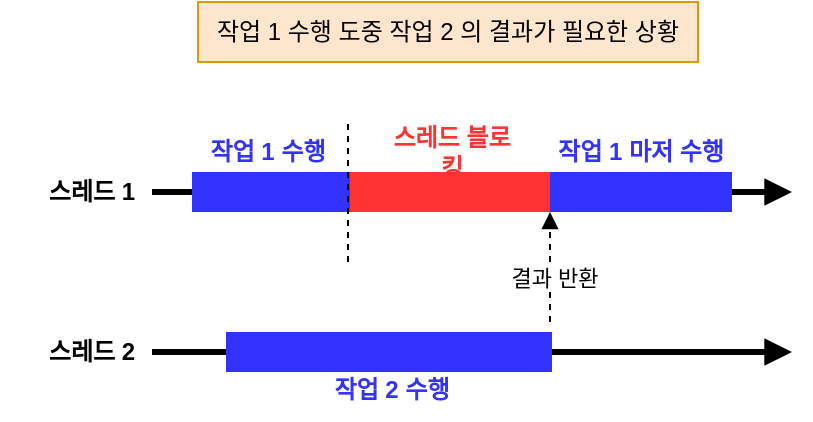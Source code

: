 <mxfile version="26.0.16">
  <diagram name="Page-1" id="5SsFjIwV7MpsUS-XN4f8">
    <mxGraphModel dx="1114" dy="878" grid="1" gridSize="10" guides="1" tooltips="1" connect="1" arrows="1" fold="1" page="1" pageScale="1" pageWidth="827" pageHeight="1169" math="0" shadow="0">
      <root>
        <mxCell id="0" />
        <mxCell id="1" parent="0" />
        <mxCell id="g_ShcOrAThYf8HCXq4l5-1" value="" style="endArrow=block;html=1;rounded=0;endFill=1;strokeWidth=3;" edge="1" parent="1" source="g_ShcOrAThYf8HCXq4l5-24">
          <mxGeometry width="50" height="50" relative="1" as="geometry">
            <mxPoint x="130" y="155" as="sourcePoint" />
            <mxPoint x="450" y="155" as="targetPoint" />
          </mxGeometry>
        </mxCell>
        <mxCell id="g_ShcOrAThYf8HCXq4l5-5" value="" style="endArrow=block;html=1;rounded=0;endFill=1;strokeWidth=3;" edge="1" parent="1">
          <mxGeometry width="50" height="50" relative="1" as="geometry">
            <mxPoint x="130" y="235" as="sourcePoint" />
            <mxPoint x="450" y="235" as="targetPoint" />
          </mxGeometry>
        </mxCell>
        <mxCell id="g_ShcOrAThYf8HCXq4l5-8" value="작업 1 수행 도중 작업 2 의 결과가 필요한 상황" style="text;html=1;align=center;verticalAlign=middle;whiteSpace=wrap;rounded=0;fillColor=#ffe6cc;strokeColor=#d79b00;" vertex="1" parent="1">
          <mxGeometry x="153" y="60" width="250" height="30" as="geometry" />
        </mxCell>
        <mxCell id="g_ShcOrAThYf8HCXq4l5-14" value="" style="rounded=0;whiteSpace=wrap;html=1;fillColor=#3333FF;strokeColor=none;" vertex="1" parent="1">
          <mxGeometry x="167" y="225" width="163" height="20" as="geometry" />
        </mxCell>
        <mxCell id="g_ShcOrAThYf8HCXq4l5-15" value="작업 2 수행" style="text;html=1;align=center;verticalAlign=middle;whiteSpace=wrap;rounded=0;fontColor=#3333FF;fontStyle=1" vertex="1" parent="1">
          <mxGeometry x="219.5" y="239" width="60" height="30" as="geometry" />
        </mxCell>
        <mxCell id="g_ShcOrAThYf8HCXq4l5-16" value="" style="endArrow=none;html=1;rounded=0;endFill=1;strokeWidth=3;startFill=0;" edge="1" parent="1" target="g_ShcOrAThYf8HCXq4l5-17">
          <mxGeometry width="50" height="50" relative="1" as="geometry">
            <mxPoint x="130" y="155" as="sourcePoint" />
            <mxPoint x="450" y="155" as="targetPoint" />
          </mxGeometry>
        </mxCell>
        <mxCell id="g_ShcOrAThYf8HCXq4l5-17" value="" style="rounded=0;whiteSpace=wrap;html=1;fillColor=#3333FF;strokeColor=none;" vertex="1" parent="1">
          <mxGeometry x="150" y="145" width="80" height="20" as="geometry" />
        </mxCell>
        <mxCell id="g_ShcOrAThYf8HCXq4l5-18" value="작업 1 수행" style="text;html=1;align=center;verticalAlign=middle;whiteSpace=wrap;rounded=0;fontColor=#3333FF;fontStyle=1" vertex="1" parent="1">
          <mxGeometry x="153" y="120" width="70" height="30" as="geometry" />
        </mxCell>
        <mxCell id="g_ShcOrAThYf8HCXq4l5-19" value="스레드 1" style="text;html=1;align=center;verticalAlign=middle;whiteSpace=wrap;rounded=0;fontStyle=1;fontColor=#000000;" vertex="1" parent="1">
          <mxGeometry x="70" y="140" width="60" height="30" as="geometry" />
        </mxCell>
        <mxCell id="g_ShcOrAThYf8HCXq4l5-20" value="스레드 2" style="text;html=1;align=center;verticalAlign=middle;whiteSpace=wrap;rounded=0;fontStyle=1;fontColor=#000000;" vertex="1" parent="1">
          <mxGeometry x="54.5" y="220" width="90" height="30" as="geometry" />
        </mxCell>
        <mxCell id="g_ShcOrAThYf8HCXq4l5-23" value="" style="endArrow=block;html=1;rounded=0;endFill=1;strokeWidth=3;" edge="1" parent="1" target="g_ShcOrAThYf8HCXq4l5-21">
          <mxGeometry width="50" height="50" relative="1" as="geometry">
            <mxPoint x="229" y="155" as="sourcePoint" />
            <mxPoint x="489" y="155" as="targetPoint" />
          </mxGeometry>
        </mxCell>
        <mxCell id="g_ShcOrAThYf8HCXq4l5-21" value="" style="rounded=0;whiteSpace=wrap;html=1;fillColor=#FF3333;strokeColor=none;fontColor=#FF3333;" vertex="1" parent="1">
          <mxGeometry x="229" y="145" width="100" height="20" as="geometry" />
        </mxCell>
        <mxCell id="g_ShcOrAThYf8HCXq4l5-25" value="" style="endArrow=block;html=1;rounded=0;endFill=1;strokeWidth=3;" edge="1" parent="1" source="g_ShcOrAThYf8HCXq4l5-21" target="g_ShcOrAThYf8HCXq4l5-24">
          <mxGeometry width="50" height="50" relative="1" as="geometry">
            <mxPoint x="329" y="155" as="sourcePoint" />
            <mxPoint x="489" y="155" as="targetPoint" />
          </mxGeometry>
        </mxCell>
        <mxCell id="g_ShcOrAThYf8HCXq4l5-24" value="" style="rounded=0;whiteSpace=wrap;html=1;fillColor=#3333FF;strokeColor=none;" vertex="1" parent="1">
          <mxGeometry x="329" y="145" width="91" height="20" as="geometry" />
        </mxCell>
        <mxCell id="g_ShcOrAThYf8HCXq4l5-26" value="스레드 블로킹" style="text;html=1;align=center;verticalAlign=middle;whiteSpace=wrap;rounded=0;fontColor=#FF3333;fontStyle=1" vertex="1" parent="1">
          <mxGeometry x="244.5" y="120" width="70" height="30" as="geometry" />
        </mxCell>
        <mxCell id="g_ShcOrAThYf8HCXq4l5-27" value="작업 1 마저 수행" style="text;html=1;align=center;verticalAlign=middle;whiteSpace=wrap;rounded=0;fontColor=#3333FF;fontStyle=1" vertex="1" parent="1">
          <mxGeometry x="329" y="120" width="91" height="30" as="geometry" />
        </mxCell>
        <mxCell id="g_ShcOrAThYf8HCXq4l5-28" value="" style="endArrow=none;dashed=1;html=1;rounded=0;" edge="1" parent="1">
          <mxGeometry width="50" height="50" relative="1" as="geometry">
            <mxPoint x="228" y="190" as="sourcePoint" />
            <mxPoint x="228" y="120" as="targetPoint" />
          </mxGeometry>
        </mxCell>
        <mxCell id="g_ShcOrAThYf8HCXq4l5-29" value="" style="endArrow=block;dashed=1;html=1;rounded=0;endFill=1;" edge="1" parent="1">
          <mxGeometry width="50" height="50" relative="1" as="geometry">
            <mxPoint x="329" y="220" as="sourcePoint" />
            <mxPoint x="329" y="165" as="targetPoint" />
          </mxGeometry>
        </mxCell>
        <mxCell id="g_ShcOrAThYf8HCXq4l5-30" value="결과 반환" style="edgeLabel;html=1;align=center;verticalAlign=middle;resizable=0;points=[];" vertex="1" connectable="0" parent="g_ShcOrAThYf8HCXq4l5-29">
          <mxGeometry x="-0.291" relative="1" as="geometry">
            <mxPoint x="2" y="-3" as="offset" />
          </mxGeometry>
        </mxCell>
      </root>
    </mxGraphModel>
  </diagram>
</mxfile>
